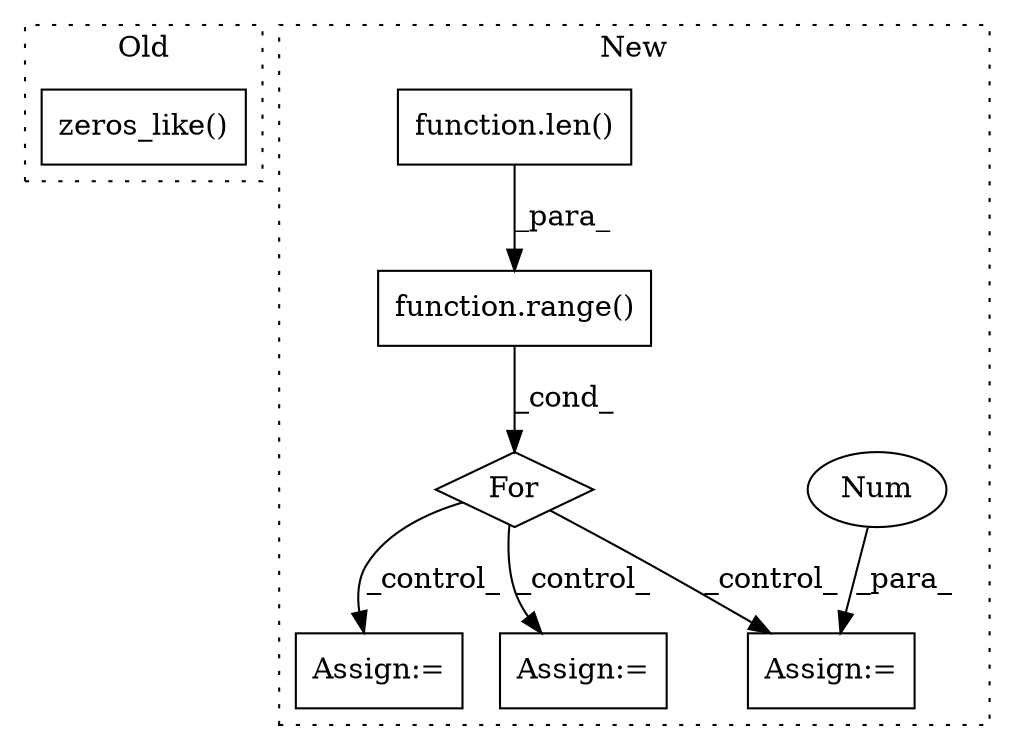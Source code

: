 digraph G {
subgraph cluster0 {
1 [label="zeros_like()" a="75" s="4215,4236" l="17,1" shape="box"];
label = "Old";
style="dotted";
}
subgraph cluster1 {
2 [label="For" a="107" s="2995,3039" l="4,14" shape="diamond"];
3 [label="Assign:=" a="68" s="3130" l="3" shape="box"];
4 [label="function.range()" a="75" s="3011,3038" l="6,1" shape="box"];
5 [label="Num" a="76" s="3133" l="1" shape="ellipse"];
6 [label="function.len()" a="75" s="3017,3037" l="4,1" shape="box"];
7 [label="Assign:=" a="68" s="3304" l="3" shape="box"];
8 [label="Assign:=" a="68" s="3065" l="3" shape="box"];
label = "New";
style="dotted";
}
2 -> 3 [label="_control_"];
2 -> 8 [label="_control_"];
2 -> 7 [label="_control_"];
4 -> 2 [label="_cond_"];
5 -> 3 [label="_para_"];
6 -> 4 [label="_para_"];
}